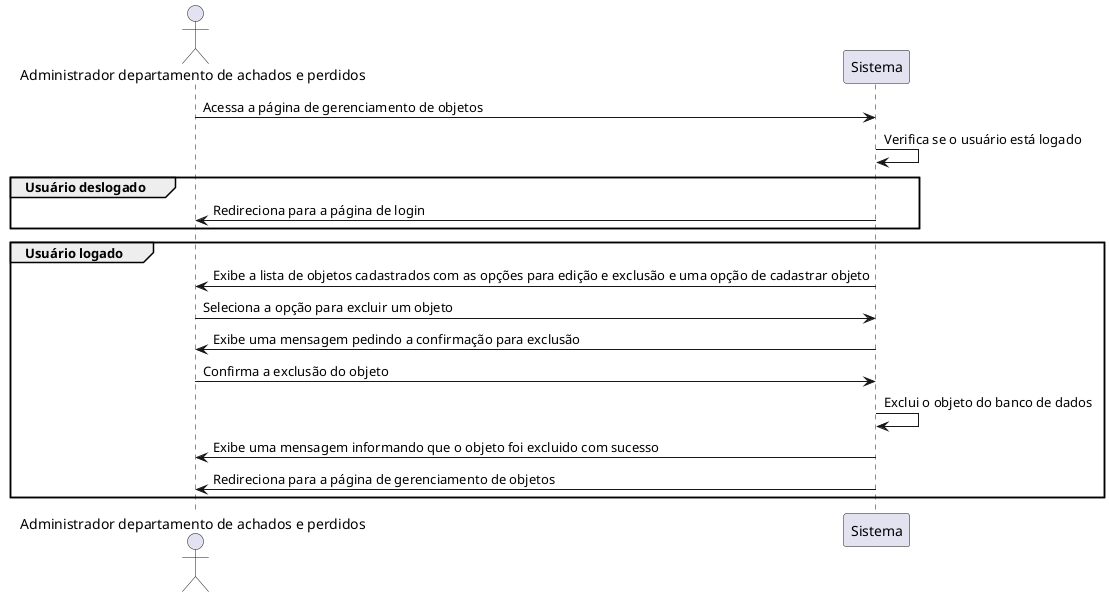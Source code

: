 @startuml RAP05

actor "Administrador departamento de achados e perdidos" as admin
participant "Sistema" as sistema

admin -> sistema: Acessa a página de gerenciamento de objetos
sistema -> sistema: Verifica se o usuário está logado

group Usuário deslogado
  sistema -> admin: Redireciona para a página de login
end

group Usuário logado
  sistema -> admin: Exibe a lista de objetos cadastrados com as opções para edição e exclusão e uma opção de cadastrar objeto
  admin -> sistema: Seleciona a opção para excluir um objeto
  sistema -> admin: Exibe uma mensagem pedindo a confirmação para exclusão
  admin -> sistema: Confirma a exclusão do objeto
  sistema -> sistema: Exclui o objeto do banco de dados
  sistema -> admin: Exibe uma mensagem informando que o objeto foi excluido com sucesso
  sistema -> admin: Redireciona para a página de gerenciamento de objetos
end

@enduml